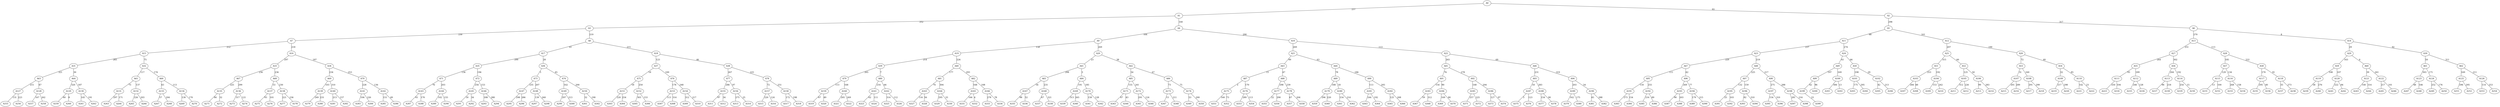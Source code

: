 graph {
  A0;
  A1;
  A2;
  A3;
  A4;
  A5;
  A6;
  A7;
  A8;
  A9;
  A10;
  A11;
  A12;
  A13;
  A14;
  A15;
  A16;
  A17;
  A18;
  A19;
  A20;
  A21;
  A22;
  A23;
  A24;
  A25;
  A26;
  A27;
  A28;
  A29;
  A30;
  A31;
  A32;
  A33;
  A34;
  A35;
  A36;
  A37;
  A38;
  A39;
  A40;
  A41;
  A42;
  A43;
  A44;
  A45;
  A46;
  A47;
  A48;
  A49;
  A50;
  A51;
  A52;
  A53;
  A54;
  A55;
  A56;
  A57;
  A58;
  A59;
  A60;
  A61;
  A62;
  A63;
  A64;
  A65;
  A66;
  A67;
  A68;
  A69;
  A70;
  A71;
  A72;
  A73;
  A74;
  A75;
  A76;
  A77;
  A78;
  A79;
  A80;
  A81;
  A82;
  A83;
  A84;
  A85;
  A86;
  A87;
  A88;
  A89;
  A90;
  A91;
  A92;
  A93;
  A94;
  A95;
  A96;
  A97;
  A98;
  A99;
  A100;
  A101;
  A102;
  A103;
  A104;
  A105;
  A106;
  A107;
  A108;
  A109;
  A110;
  A111;
  A112;
  A113;
  A114;
  A115;
  A116;
  A117;
  A118;
  A119;
  A120;
  A121;
  A122;
  A123;
  A124;
  A125;
  A126;
  A127;
  A128;
  A129;
  A130;
  A131;
  A132;
  A133;
  A134;
  A135;
  A136;
  A137;
  A138;
  A139;
  A140;
  A141;
  A142;
  A143;
  A144;
  A145;
  A146;
  A147;
  A148;
  A149;
  A150;
  A151;
  A152;
  A153;
  A154;
  A155;
  A156;
  A157;
  A158;
  A159;
  A160;
  A161;
  A162;
  A163;
  A164;
  A165;
  A166;
  A167;
  A168;
  A169;
  A170;
  A171;
  A172;
  A173;
  A174;
  A175;
  A176;
  A177;
  A178;
  A179;
  A180;
  A181;
  A182;
  A183;
  A184;
  A185;
  A186;
  A187;
  A188;
  A189;
  A190;
  A191;
  A192;
  A193;
  A194;
  A195;
  A196;
  A197;
  A198;
  A199;
  A200;
  A201;
  A202;
  A203;
  A204;
  A205;
  A206;
  A207;
  A208;
  A209;
  A210;
  A211;
  A212;
  A213;
  A214;
  A215;
  A216;
  A217;
  A218;
  A219;
  A220;
  A221;
  A222;
  A223;
  A224;
  A225;
  A226;
  A227;
  A228;
  A229;
  A230;
  A231;
  A232;
  A233;
  A234;
  A235;
  A236;
  A237;
  A238;
  A239;
  A240;
  A241;
  A242;
  A243;
  A244;
  A245;
  A246;
  A247;
  A248;
  A249;
  A250;
  A251;
  A252;
  A253;
  A254;
  A255;
  A256;
  A257;
  A258;
  A259;
  A260;
  A261;
  A262;
  A263;
  A264;
  A265;
  A266;
  A267;
  A268;
  A269;
  A270;
  A271;
  A272;
  A273;
  A274;
  A275;
  A276;
  A277;
  A278;
  A279;
  A280;
  A281;
  A282;
  A283;
  A284;
  A285;
  A286;
  A287;
  A288;
  A289;
  A290;
  A291;
  A292;
  A293;
  A294;
  A295;
  A296;
  A297;
  A298;
  A299;
  A300;
  A301;
  A302;
  A303;
  A304;
  A305;
  A306;
  A307;
  A308;
  A309;
  A310;
  A311;
  A312;
  A313;
  A314;
  A315;
  A316;
  A317;
  A318;
  A319;
  A320;
  A321;
  A322;
  A323;
  A324;
  A325;
  A326;
  A327;
  A328;
  A329;
  A330;
  A331;
  A332;
  A333;
  A334;
  A335;
  A336;
  A337;
  A338;
  A339;
  A340;
  A341;
  A342;
  A343;
  A344;
  A345;
  A346;
  A347;
  A348;
  A349;
  A350;
  A351;
  A352;
  A353;
  A354;
  A355;
  A356;
  A357;
  A358;
  A359;
  A360;
  A361;
  A362;
  A363;
  A364;
  A365;
  A366;
  A367;
  A368;
  A369;
  A370;
  A371;
  A372;
  A373;
  A374;
  A375;
  A376;
  A377;
  A378;
  A379;
  A380;
  A381;
  A382;
  A383;
  A384;
  A385;
  A386;
  A387;
  A388;
  A389;
  A390;
  A391;
  A392;
  A393;
  A394;
  A395;
  A396;
  A397;
  A398;
  A399;

  A0 -- A1 [label=237];
  A0 -- A2 [label=93];
  A1 -- A3 [label=252];
  A1 -- A4 [label=140];
  A2 -- A5 [label=298];
  A2 -- A6 [label=317];
  A3 -- A7 [label=230];
  A3 -- A8 [label=219];
  A4 -- A9 [label=164];
  A4 -- A10 [label=290];
  A5 -- A11 [label=88];
  A5 -- A12 [label=161];
  A6 -- A13 [label=270];
  A6 -- A14 [label=8];
  A7 -- A15 [label=252];
  A7 -- A16 [label=218];
  A8 -- A17 [label=61];
  A8 -- A18 [label=215];
  A9 -- A19 [label=158];
  A9 -- A20 [label=269];
  A10 -- A21 [label=269];
  A10 -- A22 [label=113];
  A11 -- A23 [label=237];
  A11 -- A24 [label=274];
  A12 -- A25 [label=207];
  A12 -- A26 [label=190];
  A13 -- A27 [label=251];
  A13 -- A28 [label=113];
  A14 -- A29 [label=29];
  A14 -- A30 [label=92];
  A15 -- A31 [label=283];
  A15 -- A32 [label=75];
  A16 -- A33 [label=297];
  A16 -- A34 [label=187];
  A17 -- A35 [label=299];
  A17 -- A36 [label=28];
  A18 -- A37 [label=123];
  A18 -- A38 [label=46];
  A19 -- A39 [label=214];
  A19 -- A40 [label=226];
  A20 -- A41 [label=23];
  A20 -- A42 [label=38];
  A21 -- A43 [label=99];
  A21 -- A44 [label=63];
  A22 -- A45 [label=265];
  A22 -- A46 [label=69];
  A23 -- A47 [label=229];
  A23 -- A48 [label=219];
  A24 -- A49 [label=61];
  A24 -- A50 [label=66];
  A25 -- A51 [label=315];
  A25 -- A52 [label=60];
  A26 -- A53 [label=72];
  A26 -- A54 [label=40];
  A27 -- A55 [label=264];
  A27 -- A56 [label=302];
  A28 -- A57 [label=185];
  A28 -- A58 [label=222];
  A29 -- A59 [label=163];
  A29 -- A60 [label=6];
  A30 -- A61 [label=50];
  A30 -- A62 [label=311];
  A31 -- A63 [label=321];
  A31 -- A64 [label=30];
  A32 -- A65 [label=117];
  A32 -- A66 [label=174];
  A33 -- A67 [label=236];
  A33 -- A68 [label=236];
  A34 -- A69 [label=234];
  A34 -- A70 [label=253];
  A35 -- A71 [label=136];
  A35 -- A72 [label=196];
  A36 -- A73 [label=5];
  A36 -- A74 [label=45];
  A37 -- A75 [label=18];
  A37 -- A76 [label=100];
  A38 -- A77 [label=267];
  A38 -- A78 [label=225];
  A39 -- A79 [label=265];
  A39 -- A80 [label=7];
  A40 -- A81 [label=177];
  A40 -- A82 [label=293];
  A41 -- A83 [label=208];
  A41 -- A84 [label=3];
  A42 -- A85 [label=54];
  A42 -- A86 [label=67];
  A43 -- A87 [label=15];
  A43 -- A88 [label=47];
  A44 -- A89 [label=78];
  A44 -- A90 [label=186];
  A45 -- A91 [label=76];
  A45 -- A92 [label=278];
  A46 -- A93 [label=231];
  A46 -- A94 [label=319];
  A47 -- A95 [label=111];
  A47 -- A96 [label=62];
  A48 -- A97 [label=225];
  A48 -- A98 [label=217];
  A49 -- A99 [label=197];
  A49 -- A100 [label=169];
  A50 -- A101 [label=198];
  A50 -- A102 [label=29];
  A51 -- A103 [label=253];
  A51 -- A104 [label=192];
  A52 -- A105 [label=125];
  A52 -- A106 [label=50];
  A53 -- A107 [label=31];
  A53 -- A108 [label=160];
  A54 -- A109 [label=32];
  A54 -- A110 [label=85];
  A55 -- A111 [label=93];
  A55 -- A112 [label=189];
  A56 -- A113 [label=204];
  A56 -- A114 [label=192];
  A57 -- A115 [label=129];
  A57 -- A116 [label=134];
  A58 -- A117 [label=170];
  A58 -- A118 [label=91];
  A59 -- A119 [label=108];
  A59 -- A120 [label=107];
  A60 -- A121 [label=39];
  A60 -- A122 [label=261];
  A61 -- A123 [label=303];
  A61 -- A124 [label=171];
  A62 -- A125 [label=169];
  A62 -- A126 [label=211];
  A63 -- A127 [label=215];
  A63 -- A128 [label=67];
  A64 -- A129 [label=320];
  A64 -- A130 [label=187];
  A65 -- A131 [label=75];
  A65 -- A132 [label=137];
  A66 -- A133 [label=43];
  A66 -- A134 [label=113];
  A67 -- A135 [label=225];
  A67 -- A136 [label=299];
  A68 -- A137 [label=53];
  A68 -- A138 [label=230];
  A69 -- A139 [label=103];
  A69 -- A140 [label=310];
  A70 -- A141 [label=228];
  A70 -- A142 [label=136];
  A71 -- A143 [label=76];
  A71 -- A144 [label=203];
  A72 -- A145 [label=256];
  A72 -- A146 [label=153];
  A73 -- A147 [label=235];
  A73 -- A148 [label=207];
  A74 -- A149 [label=162];
  A74 -- A150 [label=200];
  A75 -- A151 [label=18];
  A75 -- A152 [label=250];
  A76 -- A153 [label=178];
  A76 -- A154 [label=248];
  A77 -- A155 [label=286];
  A77 -- A156 [label=97];
  A78 -- A157 [label=72];
  A78 -- A158 [label=251];
  A79 -- A159 [label=113];
  A79 -- A160 [label=168];
  A80 -- A161 [label=216];
  A80 -- A162 [label=66];
  A81 -- A163 [label=74];
  A81 -- A164 [label=304];
  A82 -- A165 [label=168];
  A82 -- A166 [label=108];
  A83 -- A167 [label=54];
  A83 -- A168 [label=231];
  A84 -- A169 [label=191];
  A84 -- A170 [label=185];
  A85 -- A171 [label=155];
  A85 -- A172 [label=241];
  A86 -- A173 [label=73];
  A86 -- A174 [label=75];
  A87 -- A175 [label=2];
  A87 -- A176 [label=170];
  A88 -- A177 [label=298];
  A88 -- A178 [label=239];
  A89 -- A179 [label=180];
  A89 -- A180 [label=18];
  A90 -- A181 [label=113];
  A90 -- A182 [label=205];
  A91 -- A183 [label=154];
  A91 -- A184 [label=90];
  A92 -- A185 [label=148];
  A92 -- A186 [label=204];
  A93 -- A187 [label=18];
  A93 -- A188 [label=283];
  A94 -- A189 [label=203];
  A94 -- A190 [label=54];
  A95 -- A191 [label=118];
  A95 -- A192 [label=255];
  A96 -- A193 [label=269];
  A96 -- A194 [label=77];
  A97 -- A195 [label=132];
  A97 -- A196 [label=159];
  A98 -- A197 [label=275];
  A98 -- A198 [label=288];
  A99 -- A199 [label=42];
  A99 -- A200 [label=96];
  A100 -- A201 [label=306];
  A100 -- A202 [label=13];
  A101 -- A203 [label=175];
  A101 -- A204 [label=295];
  A102 -- A205 [label=42];
  A102 -- A206 [label=213];
  A103 -- A207 [label=284];
  A103 -- A208 [label=48];
  A104 -- A209 [label=153];
  A104 -- A210 [label=262];
  A105 -- A211 [label=312];
  A105 -- A212 [label=226];
  A106 -- A213 [label=99];
  A106 -- A214 [label=283];
  A107 -- A215 [label=201];
  A107 -- A216 [label=289];
  A108 -- A217 [label=291];
  A108 -- A218 [label=299];
  A109 -- A219 [label=217];
  A109 -- A220 [label=298];
  A110 -- A221 [label=142];
  A110 -- A222 [label=23];
  A111 -- A223 [label=250];
  A111 -- A224 [label=104];
  A112 -- A225 [label=246];
  A112 -- A226 [label=128];
  A113 -- A227 [label=96];
  A113 -- A228 [label=218];
  A114 -- A229 [label=254];
  A114 -- A230 [label=15];
  A115 -- A231 [label=13];
  A115 -- A232 [label=100];
  A116 -- A233 [label=268];
  A116 -- A234 [label=158];
  A117 -- A235 [label=295];
  A117 -- A236 [label=40];
  A118 -- A237 [label=35];
  A118 -- A238 [label=273];
  A119 -- A239 [label=58];
  A119 -- A240 [label=276];
  A120 -- A241 [label=222];
  A120 -- A242 [label=84];
  A121 -- A243 [label=140];
  A121 -- A244 [label=314];
  A122 -- A245 [label=217];
  A122 -- A246 [label=101];
  A123 -- A247 [label=48];
  A123 -- A248 [label=146];
  A124 -- A249 [label=252];
  A124 -- A250 [label=176];
  A125 -- A251 [label=296];
  A125 -- A252 [label=295];
  A126 -- A253 [label=114];
  A126 -- A254 [label=253];
  A127 -- A255 [label=131];
  A127 -- A256 [label=223];
  A128 -- A257 [label=167];
  A128 -- A258 [label=262];
  A129 -- A259 [label=60];
  A129 -- A260 [label=8];
  A130 -- A261 [label=145];
  A130 -- A262 [label=191];
  A131 -- A263 [label=297];
  A131 -- A264 [label=171];
  A132 -- A265 [label=226];
  A132 -- A266 [label=203];
  A133 -- A267 [label=57];
  A133 -- A268 [label=204];
  A134 -- A269 [label=130];
  A134 -- A270 [label=170];
  A135 -- A271 [label=84];
  A135 -- A272 [label=32];
  A136 -- A273 [label=317];
  A136 -- A274 [label=121];
  A137 -- A275 [label=93];
  A137 -- A276 [label=101];
  A138 -- A277 [label=221];
  A138 -- A278 [label=236];
  A139 -- A279 [label=249];
  A139 -- A280 [label=231];
  A140 -- A281 [label=213];
  A140 -- A282 [label=157];
  A141 -- A283 [label=106];
  A141 -- A284 [label=226];
  A142 -- A285 [label=151];
  A142 -- A286 [label=49];
  A143 -- A287 [label=61];
  A143 -- A288 [label=170];
  A144 -- A289 [label=102];
  A144 -- A290 [label=155];
  A145 -- A291 [label=18];
  A145 -- A292 [label=34];
  A146 -- A293 [label=188];
  A146 -- A294 [label=280];
  A147 -- A295 [label=298];
  A147 -- A296 [label=286];
  A148 -- A297 [label=139];
  A148 -- A298 [label=260];
  A149 -- A299 [label=297];
  A149 -- A300 [label=213];
  A150 -- A301 [label=32];
  A150 -- A302 [label=190];
  A151 -- A303 [label=220];
  A151 -- A304 [label=254];
  A152 -- A305 [label=303];
  A152 -- A306 [label=153];
  A153 -- A307 [label=113];
  A153 -- A308 [label=314];
  A154 -- A309 [label=312];
  A154 -- A310 [label=217];
  A155 -- A311 [label=97];
  A155 -- A312 [label=34];
  A156 -- A313 [label=275];
  A156 -- A314 [label=25];
  A157 -- A315 [label=220];
  A157 -- A316 [label=124];
  A158 -- A317 [label=172];
  A158 -- A318 [label=198];
  A159 -- A319 [label=67];
  A159 -- A320 [label=49];
  A160 -- A321 [label=205];
  A160 -- A322 [label=269];
  A161 -- A323 [label=62];
  A161 -- A324 [label=111];
  A162 -- A325 [label=314];
  A162 -- A326 [label=112];
  A163 -- A327 [label=116];
  A163 -- A328 [label=56];
  A164 -- A329 [label=295];
  A164 -- A330 [label=33];
  A165 -- A331 [label=166];
  A165 -- A332 [label=4];
  A166 -- A333 [label=278];
  A166 -- A334 [label=78];
  A167 -- A335 [label=98];
  A167 -- A336 [label=52];
  A168 -- A337 [label=67];
  A168 -- A338 [label=321];
  A169 -- A339 [label=313];
  A169 -- A340 [label=265];
  A170 -- A341 [label=158];
  A170 -- A342 [label=128];
  A171 -- A343 [label=47];
  A171 -- A344 [label=43];
  A172 -- A345 [label=291];
  A172 -- A346 [label=124];
  A173 -- A347 [label=15];
  A173 -- A348 [label=211];
  A174 -- A349 [label=53];
  A174 -- A350 [label=200];
  A175 -- A351 [label=160];
  A175 -- A352 [label=73];
  A176 -- A353 [label=289];
  A176 -- A354 [label=113];
  A177 -- A355 [label=22];
  A177 -- A356 [label=290];
  A178 -- A357 [label=67];
  A178 -- A358 [label=204];
  A179 -- A359 [label=296];
  A179 -- A360 [label=220];
  A180 -- A361 [label=154];
  A180 -- A362 [label=214];
  A181 -- A363 [label=244];
  A181 -- A364 [label=192];
  A182 -- A365 [label=125];
  A182 -- A366 [label=208];
  A183 -- A367 [label=59];
  A183 -- A368 [label=312];
  A184 -- A369 [label=169];
  A184 -- A370 [label=80];
  A185 -- A371 [label=257];
  A185 -- A372 [label=225];
  A186 -- A373 [label=127];
  A186 -- A374 [label=97];
  A187 -- A375 [label=3];
  A187 -- A376 [label=123];
  A188 -- A377 [label=154];
  A188 -- A378 [label=90];
  A189 -- A379 [label=162];
  A189 -- A380 [label=175];
  A190 -- A381 [label=45];
  A190 -- A382 [label=288];
  A191 -- A383 [label=273];
  A191 -- A384 [label=154];
  A192 -- A385 [label=216];
  A192 -- A386 [label=89];
  A193 -- A387 [label=90];
  A193 -- A388 [label=203];
  A194 -- A389 [label=179];
  A194 -- A390 [label=215];
  A195 -- A391 [label=25];
  A195 -- A392 [label=103];
  A196 -- A393 [label=82];
  A196 -- A394 [label=310];
  A197 -- A395 [label=154];
  A197 -- A396 [label=310];
  A198 -- A397 [label=281];
  A198 -- A398 [label=216];
  A199 -- A399 [label=23];
}
